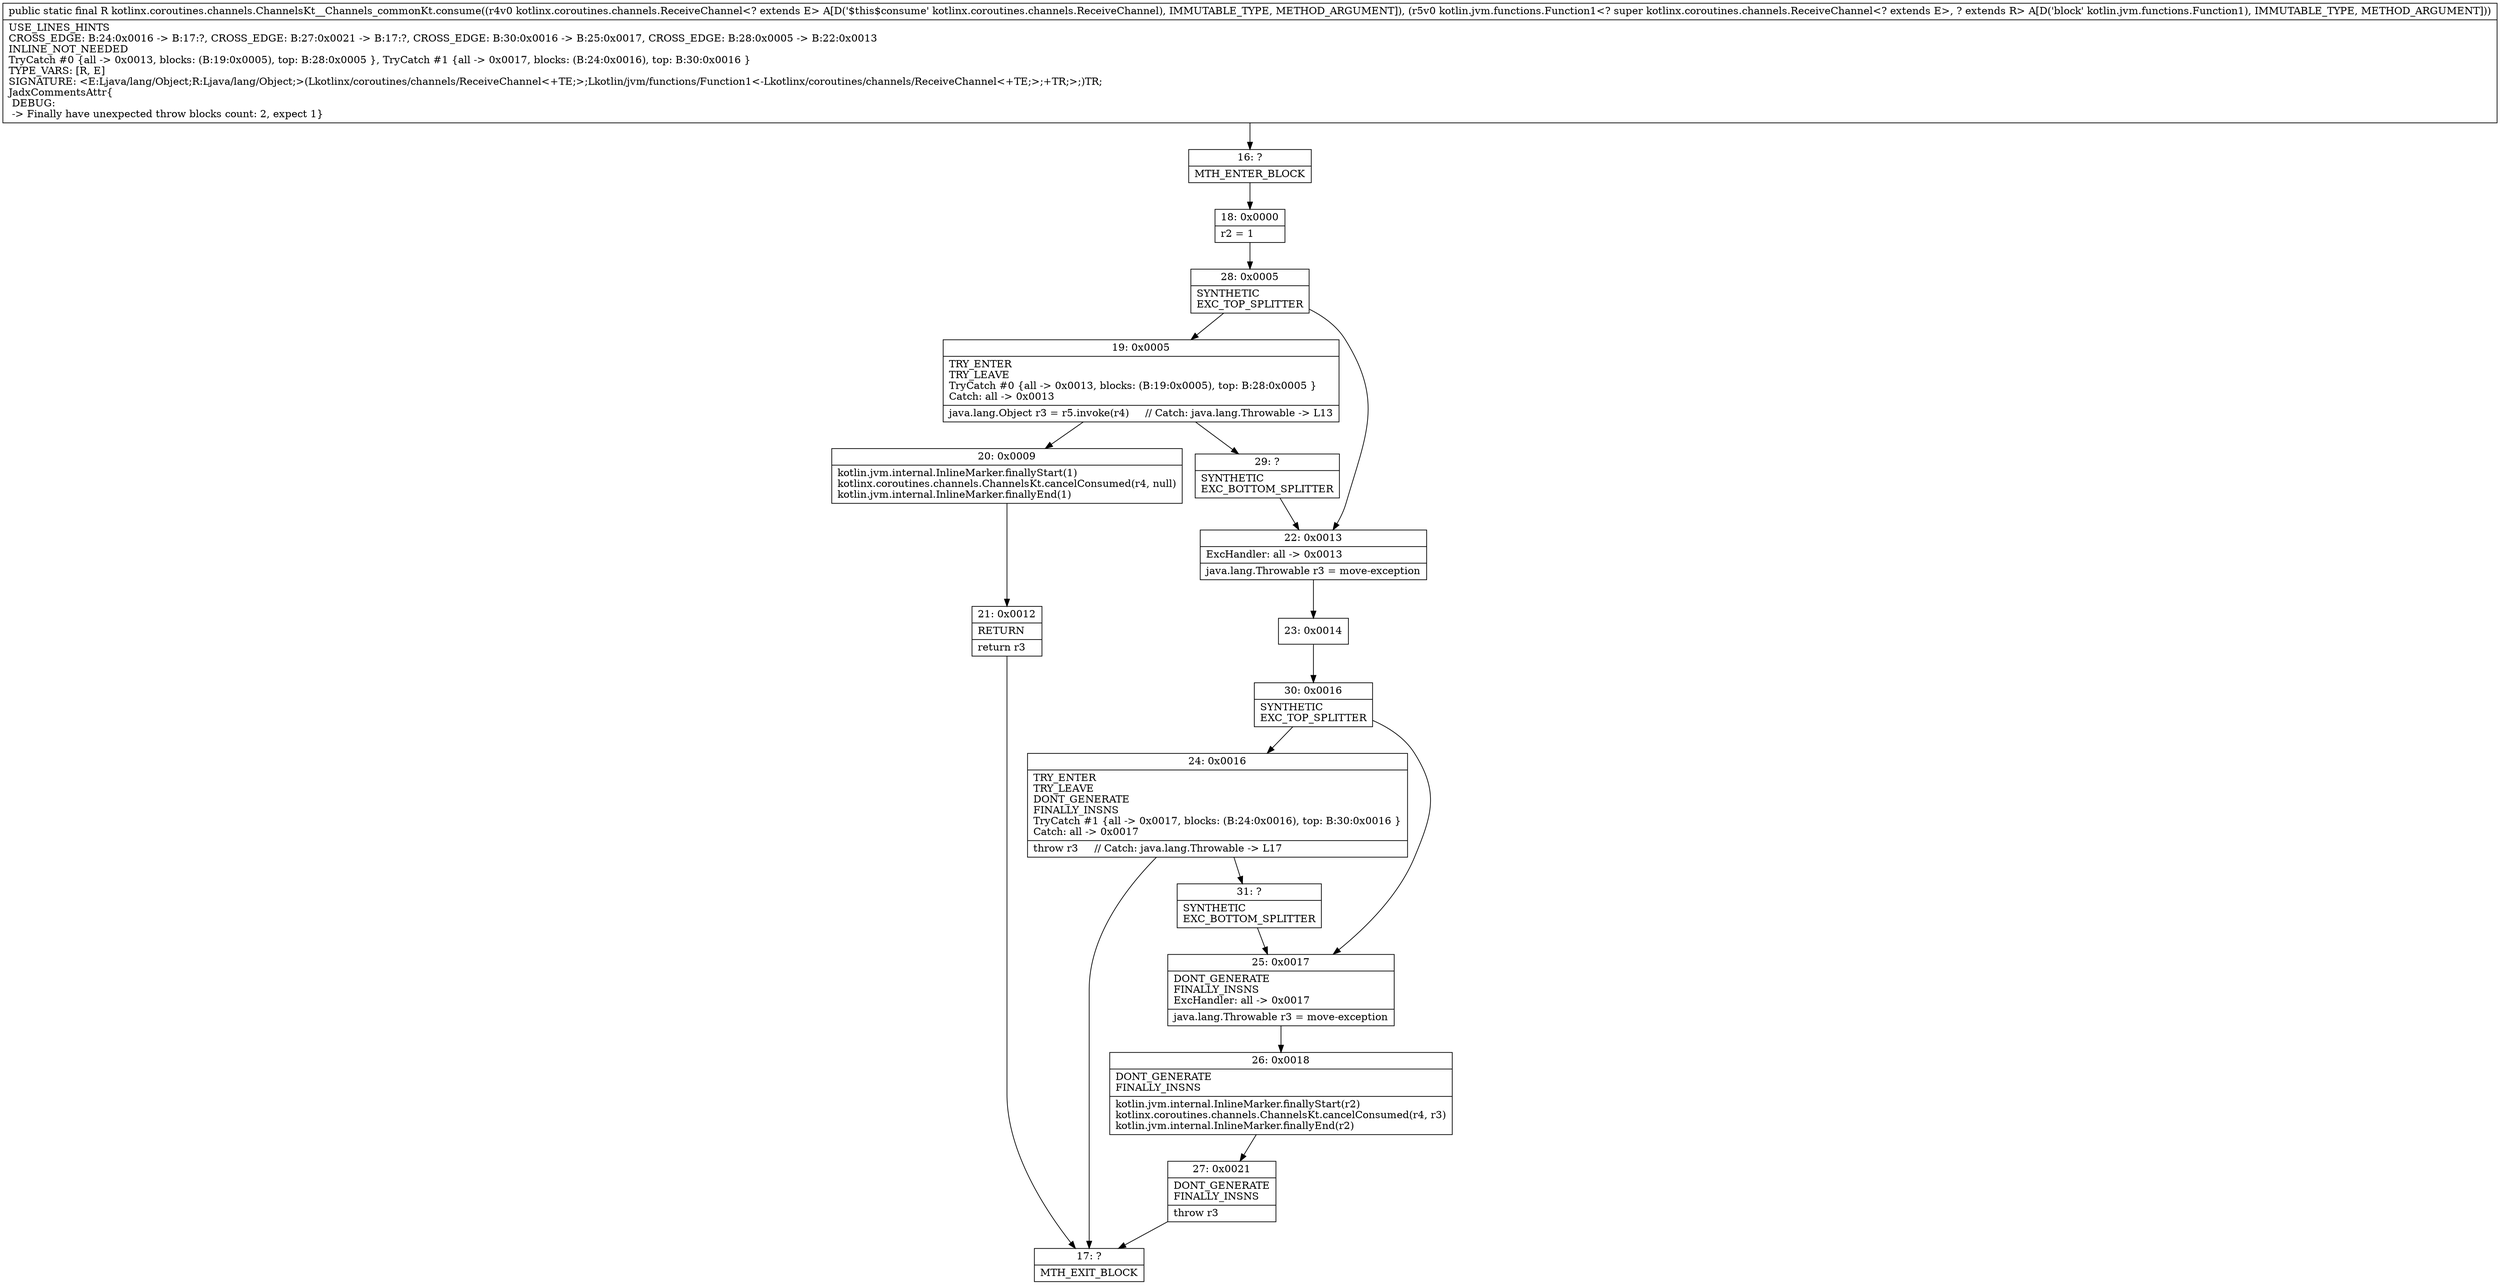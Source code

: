 digraph "CFG forkotlinx.coroutines.channels.ChannelsKt__Channels_commonKt.consume(Lkotlinx\/coroutines\/channels\/ReceiveChannel;Lkotlin\/jvm\/functions\/Function1;)Ljava\/lang\/Object;" {
Node_16 [shape=record,label="{16\:\ ?|MTH_ENTER_BLOCK\l}"];
Node_18 [shape=record,label="{18\:\ 0x0000|r2 = 1\l}"];
Node_28 [shape=record,label="{28\:\ 0x0005|SYNTHETIC\lEXC_TOP_SPLITTER\l}"];
Node_19 [shape=record,label="{19\:\ 0x0005|TRY_ENTER\lTRY_LEAVE\lTryCatch #0 \{all \-\> 0x0013, blocks: (B:19:0x0005), top: B:28:0x0005 \}\lCatch: all \-\> 0x0013\l|java.lang.Object r3 = r5.invoke(r4)     \/\/ Catch: java.lang.Throwable \-\> L13\l}"];
Node_20 [shape=record,label="{20\:\ 0x0009|kotlin.jvm.internal.InlineMarker.finallyStart(1)\lkotlinx.coroutines.channels.ChannelsKt.cancelConsumed(r4, null)\lkotlin.jvm.internal.InlineMarker.finallyEnd(1)\l}"];
Node_21 [shape=record,label="{21\:\ 0x0012|RETURN\l|return r3\l}"];
Node_17 [shape=record,label="{17\:\ ?|MTH_EXIT_BLOCK\l}"];
Node_29 [shape=record,label="{29\:\ ?|SYNTHETIC\lEXC_BOTTOM_SPLITTER\l}"];
Node_22 [shape=record,label="{22\:\ 0x0013|ExcHandler: all \-\> 0x0013\l|java.lang.Throwable r3 = move\-exception\l}"];
Node_23 [shape=record,label="{23\:\ 0x0014}"];
Node_30 [shape=record,label="{30\:\ 0x0016|SYNTHETIC\lEXC_TOP_SPLITTER\l}"];
Node_24 [shape=record,label="{24\:\ 0x0016|TRY_ENTER\lTRY_LEAVE\lDONT_GENERATE\lFINALLY_INSNS\lTryCatch #1 \{all \-\> 0x0017, blocks: (B:24:0x0016), top: B:30:0x0016 \}\lCatch: all \-\> 0x0017\l|throw r3     \/\/ Catch: java.lang.Throwable \-\> L17\l}"];
Node_31 [shape=record,label="{31\:\ ?|SYNTHETIC\lEXC_BOTTOM_SPLITTER\l}"];
Node_25 [shape=record,label="{25\:\ 0x0017|DONT_GENERATE\lFINALLY_INSNS\lExcHandler: all \-\> 0x0017\l|java.lang.Throwable r3 = move\-exception\l}"];
Node_26 [shape=record,label="{26\:\ 0x0018|DONT_GENERATE\lFINALLY_INSNS\l|kotlin.jvm.internal.InlineMarker.finallyStart(r2)\lkotlinx.coroutines.channels.ChannelsKt.cancelConsumed(r4, r3)\lkotlin.jvm.internal.InlineMarker.finallyEnd(r2)\l}"];
Node_27 [shape=record,label="{27\:\ 0x0021|DONT_GENERATE\lFINALLY_INSNS\l|throw r3\l}"];
MethodNode[shape=record,label="{public static final R kotlinx.coroutines.channels.ChannelsKt__Channels_commonKt.consume((r4v0 kotlinx.coroutines.channels.ReceiveChannel\<? extends E\> A[D('$this$consume' kotlinx.coroutines.channels.ReceiveChannel), IMMUTABLE_TYPE, METHOD_ARGUMENT]), (r5v0 kotlin.jvm.functions.Function1\<? super kotlinx.coroutines.channels.ReceiveChannel\<? extends E\>, ? extends R\> A[D('block' kotlin.jvm.functions.Function1), IMMUTABLE_TYPE, METHOD_ARGUMENT]))  | USE_LINES_HINTS\lCROSS_EDGE: B:24:0x0016 \-\> B:17:?, CROSS_EDGE: B:27:0x0021 \-\> B:17:?, CROSS_EDGE: B:30:0x0016 \-\> B:25:0x0017, CROSS_EDGE: B:28:0x0005 \-\> B:22:0x0013\lINLINE_NOT_NEEDED\lTryCatch #0 \{all \-\> 0x0013, blocks: (B:19:0x0005), top: B:28:0x0005 \}, TryCatch #1 \{all \-\> 0x0017, blocks: (B:24:0x0016), top: B:30:0x0016 \}\lTYPE_VARS: [R, E]\lSIGNATURE: \<E:Ljava\/lang\/Object;R:Ljava\/lang\/Object;\>(Lkotlinx\/coroutines\/channels\/ReceiveChannel\<+TE;\>;Lkotlin\/jvm\/functions\/Function1\<\-Lkotlinx\/coroutines\/channels\/ReceiveChannel\<+TE;\>;+TR;\>;)TR;\lJadxCommentsAttr\{\l DEBUG: \l \-\> Finally have unexpected throw blocks count: 2, expect 1\}\l}"];
MethodNode -> Node_16;Node_16 -> Node_18;
Node_18 -> Node_28;
Node_28 -> Node_19;
Node_28 -> Node_22;
Node_19 -> Node_20;
Node_19 -> Node_29;
Node_20 -> Node_21;
Node_21 -> Node_17;
Node_29 -> Node_22;
Node_22 -> Node_23;
Node_23 -> Node_30;
Node_30 -> Node_24;
Node_30 -> Node_25;
Node_24 -> Node_17;
Node_24 -> Node_31;
Node_31 -> Node_25;
Node_25 -> Node_26;
Node_26 -> Node_27;
Node_27 -> Node_17;
}


